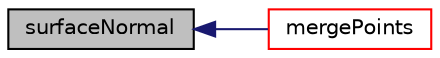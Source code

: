 digraph "surfaceNormal"
{
  bgcolor="transparent";
  edge [fontname="Helvetica",fontsize="10",labelfontname="Helvetica",labelfontsize="10"];
  node [fontname="Helvetica",fontsize="10",shape=record];
  rankdir="LR";
  Node2882 [label="surfaceNormal",height=0.2,width=0.4,color="black", fillcolor="grey75", style="filled", fontcolor="black"];
  Node2882 -> Node2883 [dir="back",color="midnightblue",fontsize="10",style="solid",fontname="Helvetica"];
  Node2883 [label="mergePoints",height=0.2,width=0.4,color="red",URL="$a26673.html#a44799249ec25a8721893cffeffcdec1f",tooltip="Merge points within distance. "];
}
